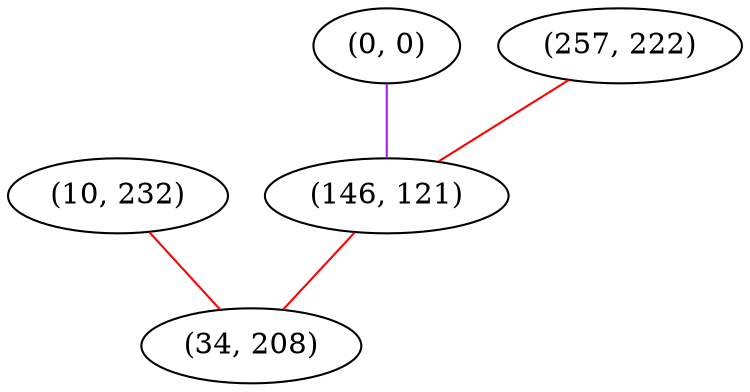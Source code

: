 graph "" {
"(10, 232)";
"(0, 0)";
"(257, 222)";
"(146, 121)";
"(34, 208)";
"(10, 232)" -- "(34, 208)"  [color=red, key=0, weight=1];
"(0, 0)" -- "(146, 121)"  [color=purple, key=0, weight=4];
"(257, 222)" -- "(146, 121)"  [color=red, key=0, weight=1];
"(146, 121)" -- "(34, 208)"  [color=red, key=0, weight=1];
}
